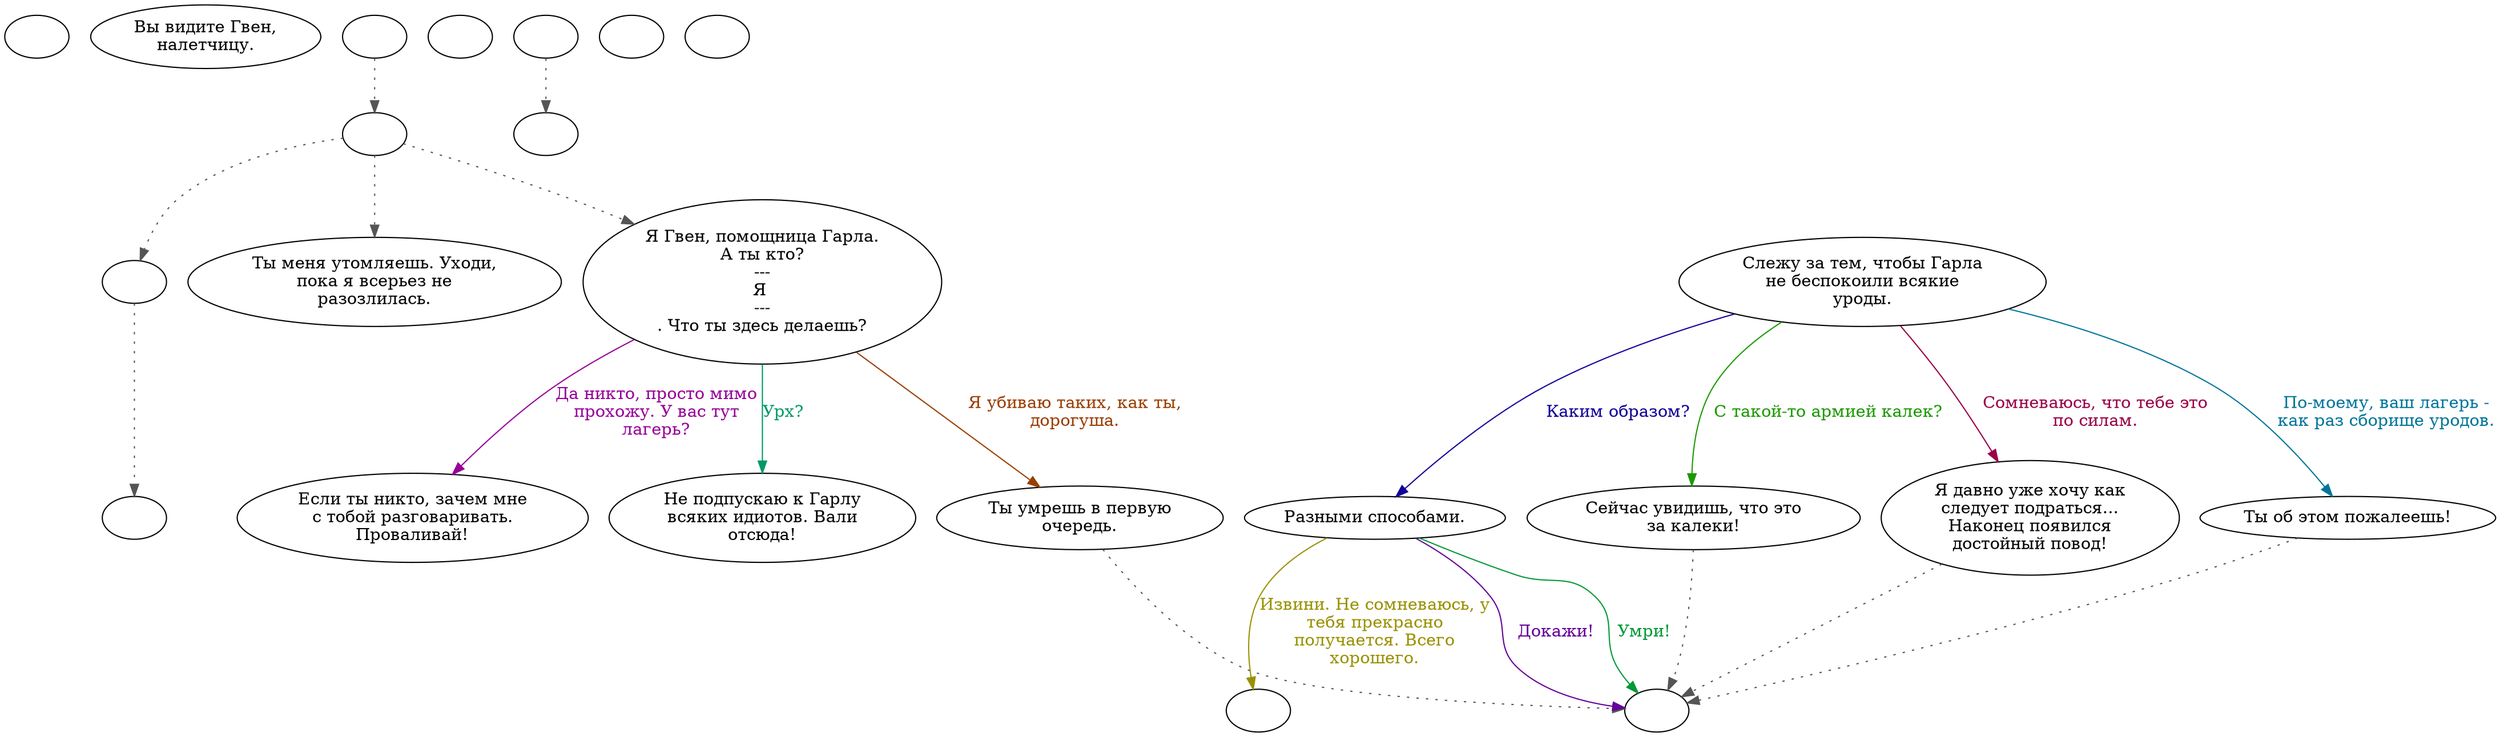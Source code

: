 digraph gwen {
  "start" [style=filled       fillcolor="#FFFFFF"       color="#000000"]
  "start" [label=""]
  "look_at_p_proc" [style=filled       fillcolor="#FFFFFF"       color="#000000"]
  "look_at_p_proc" [label="Вы видите Гвен,\nналетчицу."]
  "talk_p_proc" [style=filled       fillcolor="#FFFFFF"       color="#000000"]
  "talk_p_proc" -> "do_dialogue" [style=dotted color="#555555"]
  "talk_p_proc" [label=""]
  "pickup_p_proc" [style=filled       fillcolor="#FFFFFF"       color="#000000"]
  "pickup_p_proc" [label=""]
  "critter_p_proc" [style=filled       fillcolor="#FFFFFF"       color="#000000"]
  "critter_p_proc" -> "Critter_Action" [style=dotted color="#555555"]
  "critter_p_proc" [label=""]
  "destroy_p_proc" [style=filled       fillcolor="#FFFFFF"       color="#000000"]
  "destroy_p_proc" [label=""]
  "damage_p_proc" [style=filled       fillcolor="#FFFFFF"       color="#000000"]
  "damage_p_proc" [label=""]
  "do_dialogue" [style=filled       fillcolor="#FFFFFF"       color="#000000"]
  "do_dialogue" -> "get_reaction" [style=dotted color="#555555"]
  "do_dialogue" -> "gwen10" [style=dotted color="#555555"]
  "do_dialogue" -> "gwen00" [style=dotted color="#555555"]
  "do_dialogue" [label=""]
  "gwen00" [style=filled       fillcolor="#FFFFFF"       color="#000000"]
  "gwen00" [label="Я Гвен, помощница Гарла.\nА ты кто?\n---\nЯ \n---\n. Что ты здесь делаешь?"]
  "gwen00" -> "gwen02" [label="Да никто, просто мимо\nпрохожу. У вас тут\nлагерь?" color="#970099" fontcolor="#970099"]
  "gwen00" -> "gwen03" [label="Урх?" color="#00996B" fontcolor="#00996B"]
  "gwen00" -> "gwen07" [label="Я убиваю таких, как ты,\nдорогуша." color="#993E00" fontcolor="#993E00"]
  "gwen01" [style=filled       fillcolor="#FFFFFF"       color="#000000"]
  "gwen01" [label="Слежу за тем, чтобы Гарла\nне беспокоили всякие\nуроды."]
  "gwen01" -> "gwen04" [label="Каким образом?" color="#110099" fontcolor="#110099"]
  "gwen01" -> "gwen08" [label="С такой-то армией калек?" color="#1B9900" fontcolor="#1B9900"]
  "gwen01" -> "gwen05" [label="Сомневаюсь, что тебе это\nпо силам." color="#990048" fontcolor="#990048"]
  "gwen01" -> "gwen06" [label="По-моему, ваш лагерь -\nкак раз сборище уродов." color="#007599" fontcolor="#007599"]
  "gwen02" [style=filled       fillcolor="#FFFFFF"       color="#000000"]
  "gwen02" [label="Если ты никто, зачем мне\nс тобой разговаривать.\nПроваливай!"]
  "gwen03" [style=filled       fillcolor="#FFFFFF"       color="#000000"]
  "gwen03" [label="Не подпускаю к Гарлу\nвсяких идиотов. Вали\nотсюда!"]
  "gwen04" [style=filled       fillcolor="#FFFFFF"       color="#000000"]
  "gwen04" [label="Разными способами."]
  "gwen04" -> "gwenend" [label="Извини. Не сомневаюсь, у\nтебя прекрасно\nполучается. Всего\nхорошего." color="#999100" fontcolor="#999100"]
  "gwen04" -> "combat" [label="Докажи!" color="#640099" fontcolor="#640099"]
  "gwen04" -> "combat" [label="Умри!" color="#009937" fontcolor="#009937"]
  "gwen05" [style=filled       fillcolor="#FFFFFF"       color="#000000"]
  "gwen05" -> "combat" [style=dotted color="#555555"]
  "gwen05" [label="Я давно уже хочу как\nследует подраться...\nНаконец появился\nдостойный повод!"]
  "gwen06" [style=filled       fillcolor="#FFFFFF"       color="#000000"]
  "gwen06" -> "combat" [style=dotted color="#555555"]
  "gwen06" [label="Ты об этом пожалеешь!"]
  "gwen07" [style=filled       fillcolor="#FFFFFF"       color="#000000"]
  "gwen07" -> "combat" [style=dotted color="#555555"]
  "gwen07" [label="Ты умрешь в первую\nочередь."]
  "gwen08" [style=filled       fillcolor="#FFFFFF"       color="#000000"]
  "gwen08" -> "combat" [style=dotted color="#555555"]
  "gwen08" [label="Сейчас увидишь, что это\nза калеки!"]
  "gwen10" [style=filled       fillcolor="#FFFFFF"       color="#000000"]
  "gwen10" [label="Ты меня утомляешь. Уходи,\nпока я всерьез не\nразозлилась."]
  "gwenend" [style=filled       fillcolor="#FFFFFF"       color="#000000"]
  "gwenend" [label=""]
  "combat" [style=filled       fillcolor="#FFFFFF"       color="#000000"]
  "combat" [label=""]
  "Critter_Action" [style=filled       fillcolor="#FFFFFF"       color="#000000"]
  "Critter_Action" [label=""]
  "get_reaction" [style=filled       fillcolor="#FFFFFF"       color="#000000"]
  "get_reaction" -> "ReactToLevel" [style=dotted color="#555555"]
  "get_reaction" [label=""]
  "ReactToLevel" [style=filled       fillcolor="#FFFFFF"       color="#000000"]
  "ReactToLevel" [label=""]
}